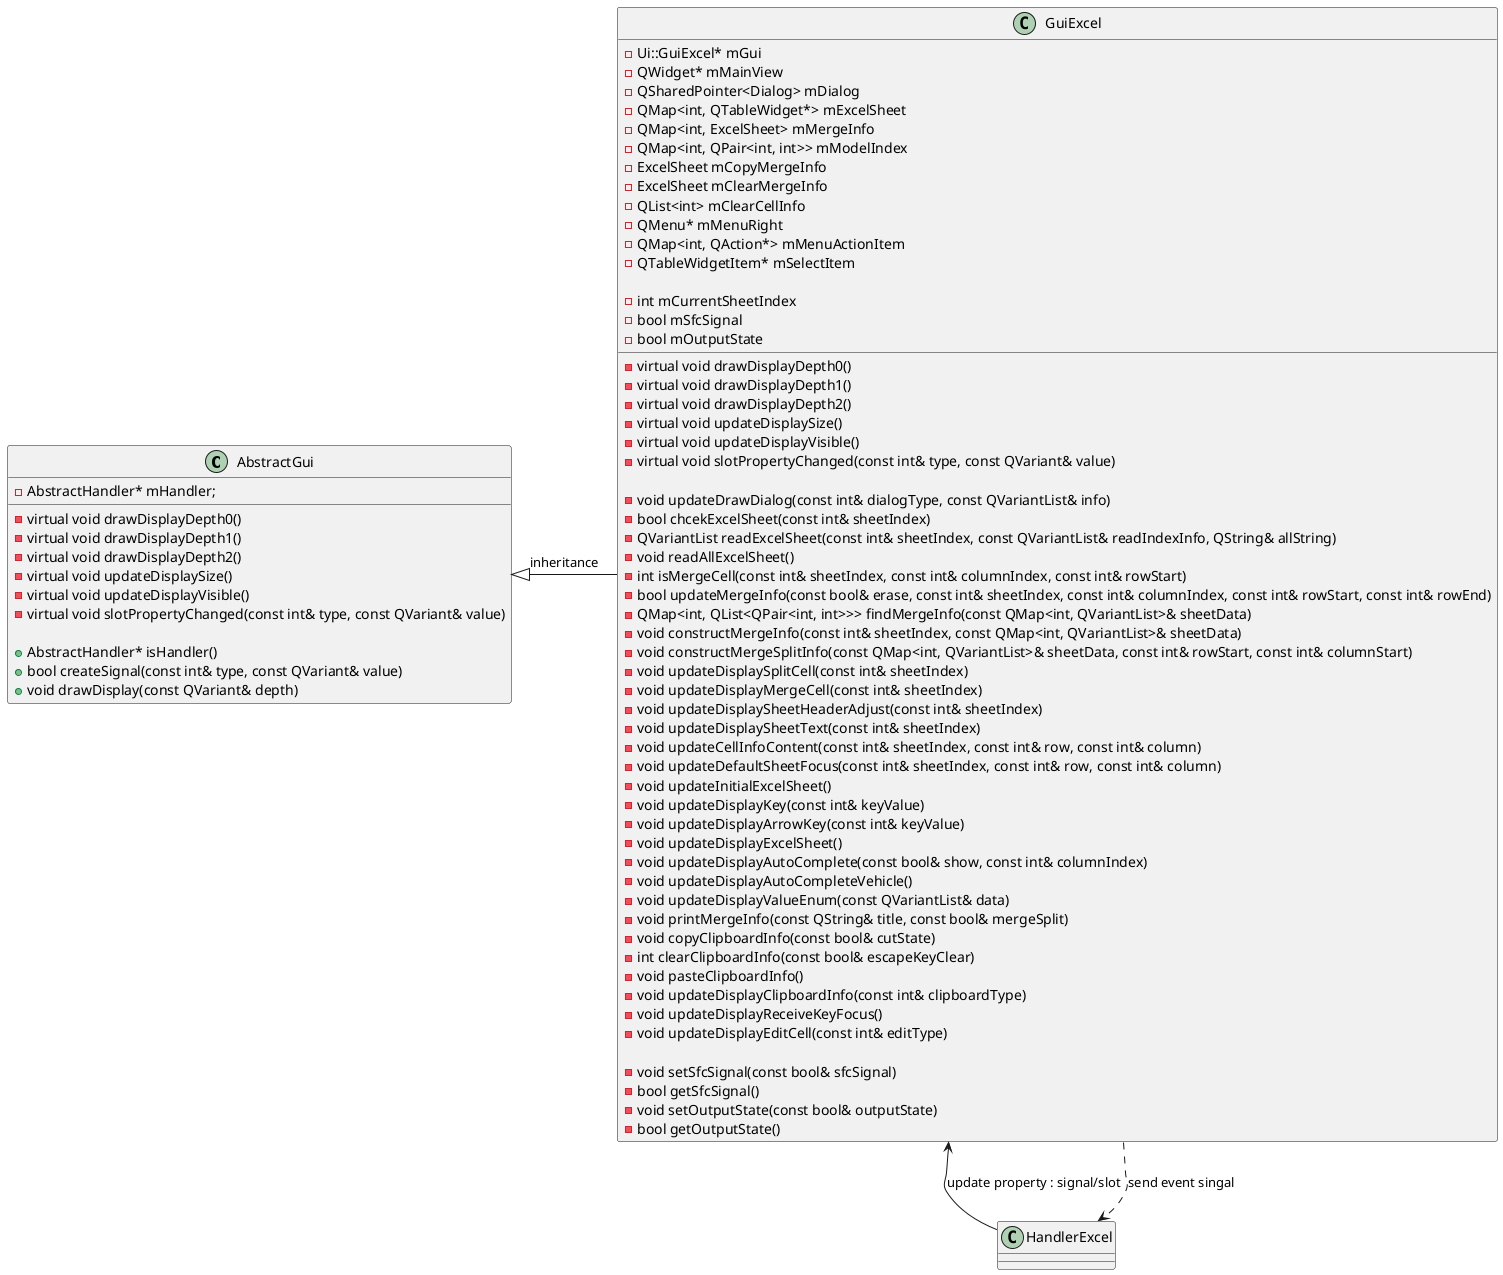 @startuml

' AbstractGui 클래스 정의
class AbstractGui {
    -virtual void drawDisplayDepth0()
    -virtual void drawDisplayDepth1()
    -virtual void drawDisplayDepth2()
    -virtual void updateDisplaySize()
    -virtual void updateDisplayVisible()
    -virtual void slotPropertyChanged(const int& type, const QVariant& value)

    +AbstractHandler* isHandler()
    +bool createSignal(const int& type, const QVariant& value)
    +void drawDisplay(const QVariant& depth)

    -AbstractHandler* mHandler;
}

' GuiExcel 클래스 정의
class GuiExcel {
    -virtual void drawDisplayDepth0()
    -virtual void drawDisplayDepth1()
    -virtual void drawDisplayDepth2()
    -virtual void updateDisplaySize()
    -virtual void updateDisplayVisible()
    -virtual void slotPropertyChanged(const int& type, const QVariant& value)

    -void updateDrawDialog(const int& dialogType, const QVariantList& info)
    -bool chcekExcelSheet(const int& sheetIndex)
    -QVariantList readExcelSheet(const int& sheetIndex, const QVariantList& readIndexInfo, QString& allString)
    -void readAllExcelSheet()
    -int isMergeCell(const int& sheetIndex, const int& columnIndex, const int& rowStart)
    -bool updateMergeInfo(const bool& erase, const int& sheetIndex, const int& columnIndex, const int& rowStart, const int& rowEnd)
    -QMap<int, QList<QPair<int, int>>> findMergeInfo(const QMap<int, QVariantList>& sheetData)
    -void constructMergeInfo(const int& sheetIndex, const QMap<int, QVariantList>& sheetData)
    -void constructMergeSplitInfo(const QMap<int, QVariantList>& sheetData, const int& rowStart, const int& columnStart)
    -void updateDisplaySplitCell(const int& sheetIndex)
    -void updateDisplayMergeCell(const int& sheetIndex)
    -void updateDisplaySheetHeaderAdjust(const int& sheetIndex)
    -void updateDisplaySheetText(const int& sheetIndex)
    -void updateCellInfoContent(const int& sheetIndex, const int& row, const int& column)
    -void updateDefaultSheetFocus(const int& sheetIndex, const int& row, const int& column)
    -void updateInitialExcelSheet()
    -void updateDisplayKey(const int& keyValue)
    -void updateDisplayArrowKey(const int& keyValue)
    -void updateDisplayExcelSheet()
    -void updateDisplayAutoComplete(const bool& show, const int& columnIndex)
    -void updateDisplayAutoCompleteVehicle()
    -void updateDisplayValueEnum(const QVariantList& data)
    -void printMergeInfo(const QString& title, const bool& mergeSplit)
    -void copyClipboardInfo(const bool& cutState)
    -int clearClipboardInfo(const bool& escapeKeyClear)
    -void pasteClipboardInfo()
    -void updateDisplayClipboardInfo(const int& clipboardType)
    -void updateDisplayReceiveKeyFocus()
    -void updateDisplayEditCell(const int& editType)

    -void setSfcSignal(const bool& sfcSignal)
    -bool getSfcSignal()
    -void setOutputState(const bool& outputState)
    -bool getOutputState()

    -Ui::GuiExcel* mGui
    -QWidget* mMainView
    -QSharedPointer<Dialog> mDialog
    -QMap<int, QTableWidget*> mExcelSheet
    -QMap<int, ExcelSheet> mMergeInfo
    -QMap<int, QPair<int, int>> mModelIndex
    -ExcelSheet mCopyMergeInfo
    -ExcelSheet mClearMergeInfo
    -QList<int> mClearCellInfo
    -QMenu* mMenuRight
    -QMap<int, QAction*> mMenuActionItem
    -QTableWidgetItem* mSelectItem

    -int mCurrentSheetIndex
    -bool mSfcSignal
    -bool mOutputState
}

' 클래스 간의 관계 정의
AbstractGui <|- GuiExcel : inheritance
GuiExcel <-- HandlerExcel : update property : signal/slot
GuiExcel ..> HandlerExcel : send event singal

@enduml
